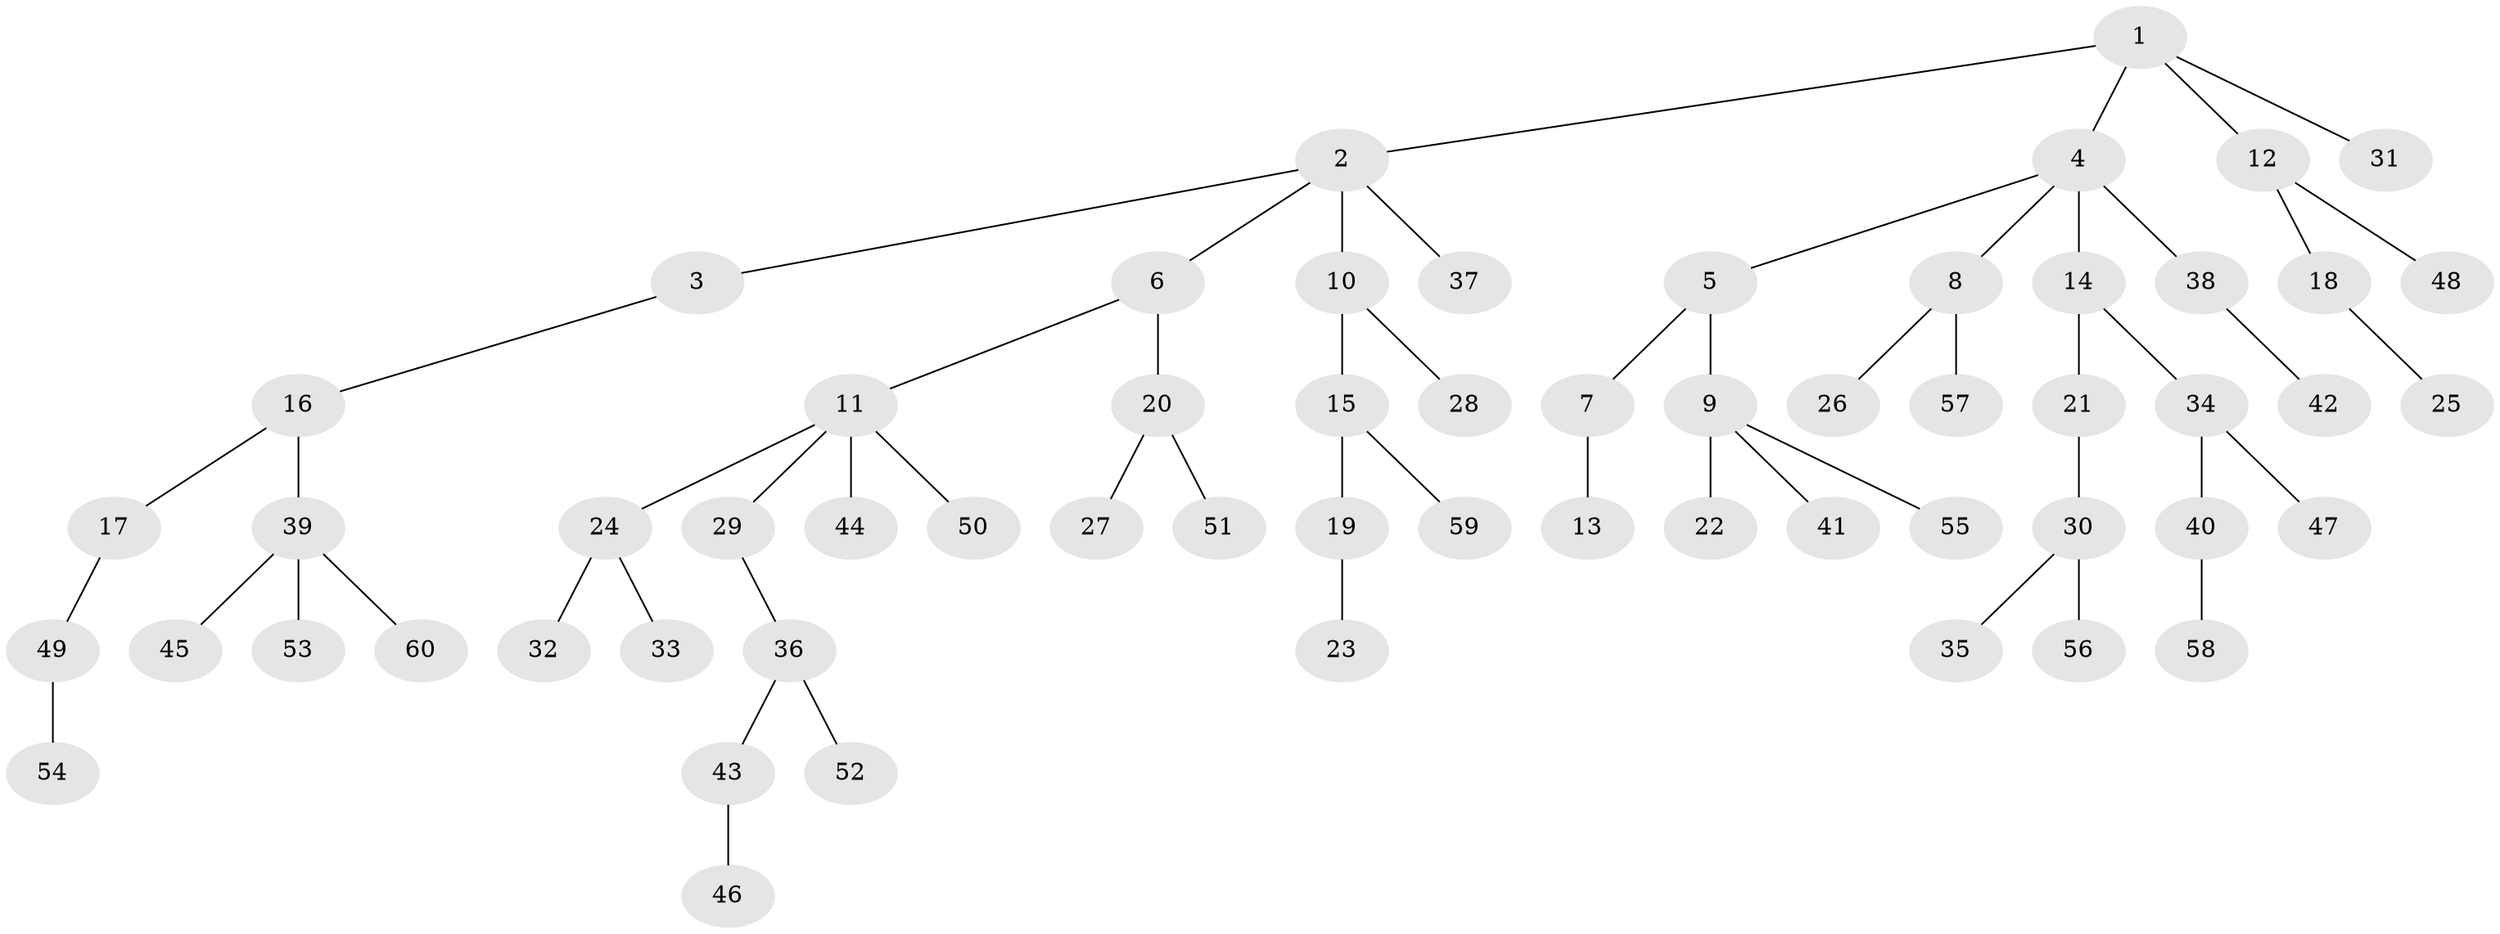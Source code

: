 // Generated by graph-tools (version 1.1) at 2025/15/03/09/25 04:15:30]
// undirected, 60 vertices, 59 edges
graph export_dot {
graph [start="1"]
  node [color=gray90,style=filled];
  1;
  2;
  3;
  4;
  5;
  6;
  7;
  8;
  9;
  10;
  11;
  12;
  13;
  14;
  15;
  16;
  17;
  18;
  19;
  20;
  21;
  22;
  23;
  24;
  25;
  26;
  27;
  28;
  29;
  30;
  31;
  32;
  33;
  34;
  35;
  36;
  37;
  38;
  39;
  40;
  41;
  42;
  43;
  44;
  45;
  46;
  47;
  48;
  49;
  50;
  51;
  52;
  53;
  54;
  55;
  56;
  57;
  58;
  59;
  60;
  1 -- 2;
  1 -- 4;
  1 -- 12;
  1 -- 31;
  2 -- 3;
  2 -- 6;
  2 -- 10;
  2 -- 37;
  3 -- 16;
  4 -- 5;
  4 -- 8;
  4 -- 14;
  4 -- 38;
  5 -- 7;
  5 -- 9;
  6 -- 11;
  6 -- 20;
  7 -- 13;
  8 -- 26;
  8 -- 57;
  9 -- 22;
  9 -- 41;
  9 -- 55;
  10 -- 15;
  10 -- 28;
  11 -- 24;
  11 -- 29;
  11 -- 44;
  11 -- 50;
  12 -- 18;
  12 -- 48;
  14 -- 21;
  14 -- 34;
  15 -- 19;
  15 -- 59;
  16 -- 17;
  16 -- 39;
  17 -- 49;
  18 -- 25;
  19 -- 23;
  20 -- 27;
  20 -- 51;
  21 -- 30;
  24 -- 32;
  24 -- 33;
  29 -- 36;
  30 -- 35;
  30 -- 56;
  34 -- 40;
  34 -- 47;
  36 -- 43;
  36 -- 52;
  38 -- 42;
  39 -- 45;
  39 -- 53;
  39 -- 60;
  40 -- 58;
  43 -- 46;
  49 -- 54;
}
